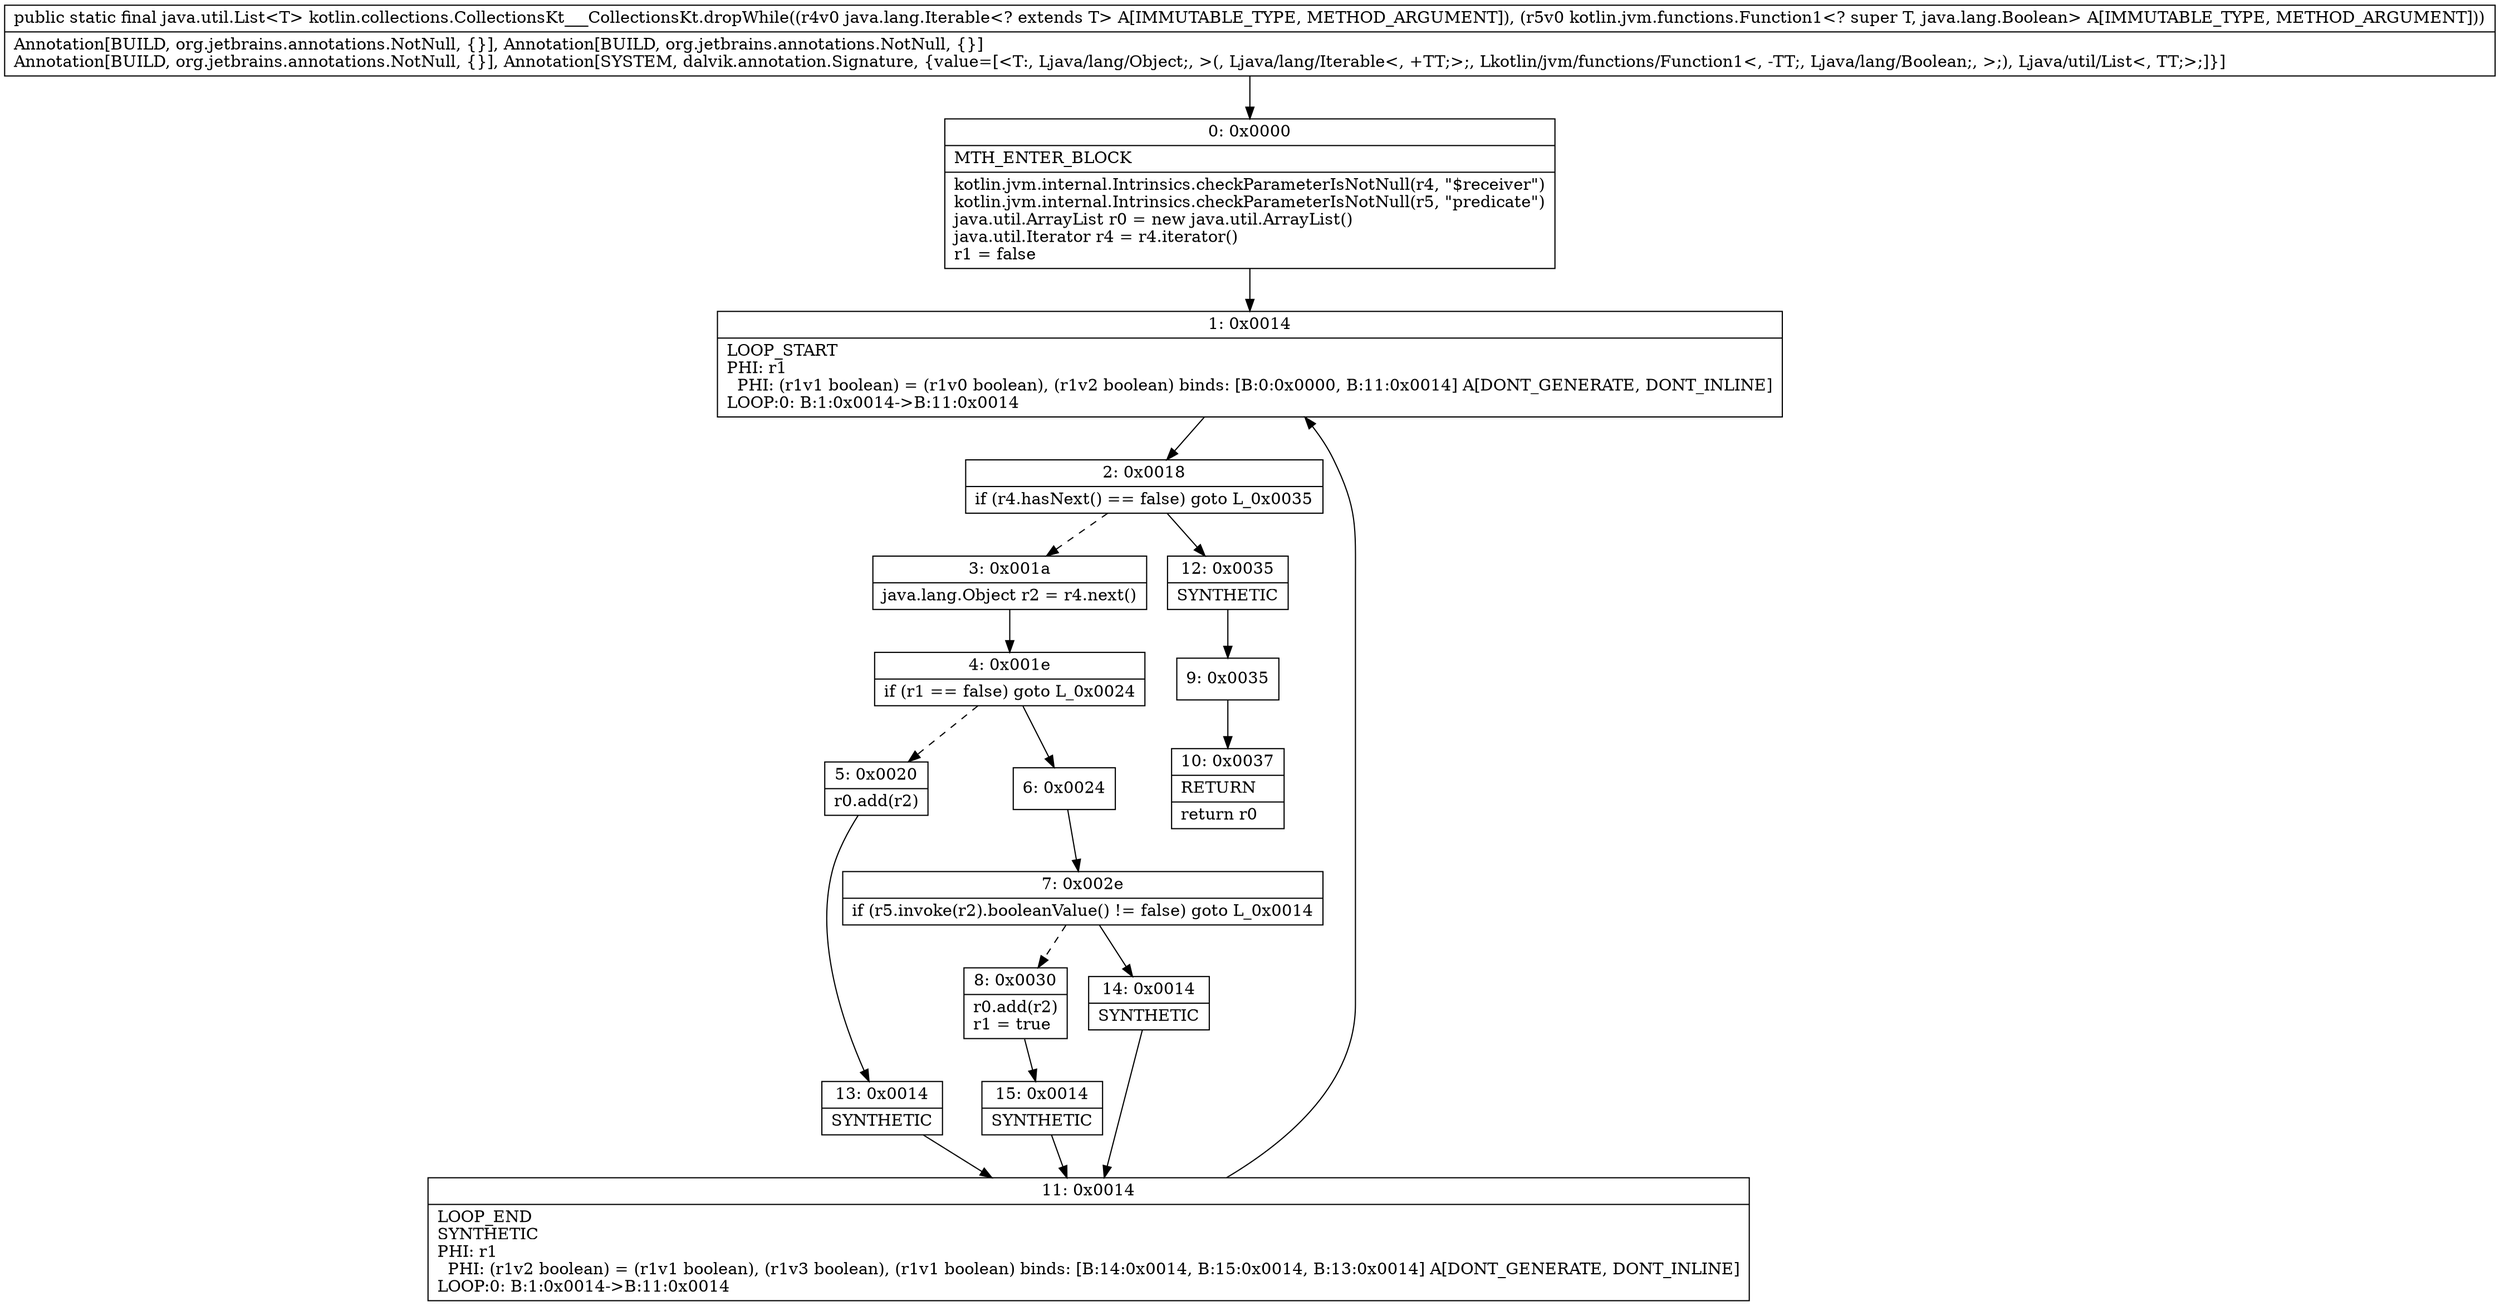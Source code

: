 digraph "CFG forkotlin.collections.CollectionsKt___CollectionsKt.dropWhile(Ljava\/lang\/Iterable;Lkotlin\/jvm\/functions\/Function1;)Ljava\/util\/List;" {
Node_0 [shape=record,label="{0\:\ 0x0000|MTH_ENTER_BLOCK\l|kotlin.jvm.internal.Intrinsics.checkParameterIsNotNull(r4, \"$receiver\")\lkotlin.jvm.internal.Intrinsics.checkParameterIsNotNull(r5, \"predicate\")\ljava.util.ArrayList r0 = new java.util.ArrayList()\ljava.util.Iterator r4 = r4.iterator()\lr1 = false\l}"];
Node_1 [shape=record,label="{1\:\ 0x0014|LOOP_START\lPHI: r1 \l  PHI: (r1v1 boolean) = (r1v0 boolean), (r1v2 boolean) binds: [B:0:0x0000, B:11:0x0014] A[DONT_GENERATE, DONT_INLINE]\lLOOP:0: B:1:0x0014\-\>B:11:0x0014\l}"];
Node_2 [shape=record,label="{2\:\ 0x0018|if (r4.hasNext() == false) goto L_0x0035\l}"];
Node_3 [shape=record,label="{3\:\ 0x001a|java.lang.Object r2 = r4.next()\l}"];
Node_4 [shape=record,label="{4\:\ 0x001e|if (r1 == false) goto L_0x0024\l}"];
Node_5 [shape=record,label="{5\:\ 0x0020|r0.add(r2)\l}"];
Node_6 [shape=record,label="{6\:\ 0x0024}"];
Node_7 [shape=record,label="{7\:\ 0x002e|if (r5.invoke(r2).booleanValue() != false) goto L_0x0014\l}"];
Node_8 [shape=record,label="{8\:\ 0x0030|r0.add(r2)\lr1 = true\l}"];
Node_9 [shape=record,label="{9\:\ 0x0035}"];
Node_10 [shape=record,label="{10\:\ 0x0037|RETURN\l|return r0\l}"];
Node_11 [shape=record,label="{11\:\ 0x0014|LOOP_END\lSYNTHETIC\lPHI: r1 \l  PHI: (r1v2 boolean) = (r1v1 boolean), (r1v3 boolean), (r1v1 boolean) binds: [B:14:0x0014, B:15:0x0014, B:13:0x0014] A[DONT_GENERATE, DONT_INLINE]\lLOOP:0: B:1:0x0014\-\>B:11:0x0014\l}"];
Node_12 [shape=record,label="{12\:\ 0x0035|SYNTHETIC\l}"];
Node_13 [shape=record,label="{13\:\ 0x0014|SYNTHETIC\l}"];
Node_14 [shape=record,label="{14\:\ 0x0014|SYNTHETIC\l}"];
Node_15 [shape=record,label="{15\:\ 0x0014|SYNTHETIC\l}"];
MethodNode[shape=record,label="{public static final java.util.List\<T\> kotlin.collections.CollectionsKt___CollectionsKt.dropWhile((r4v0 java.lang.Iterable\<? extends T\> A[IMMUTABLE_TYPE, METHOD_ARGUMENT]), (r5v0 kotlin.jvm.functions.Function1\<? super T, java.lang.Boolean\> A[IMMUTABLE_TYPE, METHOD_ARGUMENT]))  | Annotation[BUILD, org.jetbrains.annotations.NotNull, \{\}], Annotation[BUILD, org.jetbrains.annotations.NotNull, \{\}]\lAnnotation[BUILD, org.jetbrains.annotations.NotNull, \{\}], Annotation[SYSTEM, dalvik.annotation.Signature, \{value=[\<T:, Ljava\/lang\/Object;, \>(, Ljava\/lang\/Iterable\<, +TT;\>;, Lkotlin\/jvm\/functions\/Function1\<, \-TT;, Ljava\/lang\/Boolean;, \>;), Ljava\/util\/List\<, TT;\>;]\}]\l}"];
MethodNode -> Node_0;
Node_0 -> Node_1;
Node_1 -> Node_2;
Node_2 -> Node_3[style=dashed];
Node_2 -> Node_12;
Node_3 -> Node_4;
Node_4 -> Node_5[style=dashed];
Node_4 -> Node_6;
Node_5 -> Node_13;
Node_6 -> Node_7;
Node_7 -> Node_8[style=dashed];
Node_7 -> Node_14;
Node_8 -> Node_15;
Node_9 -> Node_10;
Node_11 -> Node_1;
Node_12 -> Node_9;
Node_13 -> Node_11;
Node_14 -> Node_11;
Node_15 -> Node_11;
}

